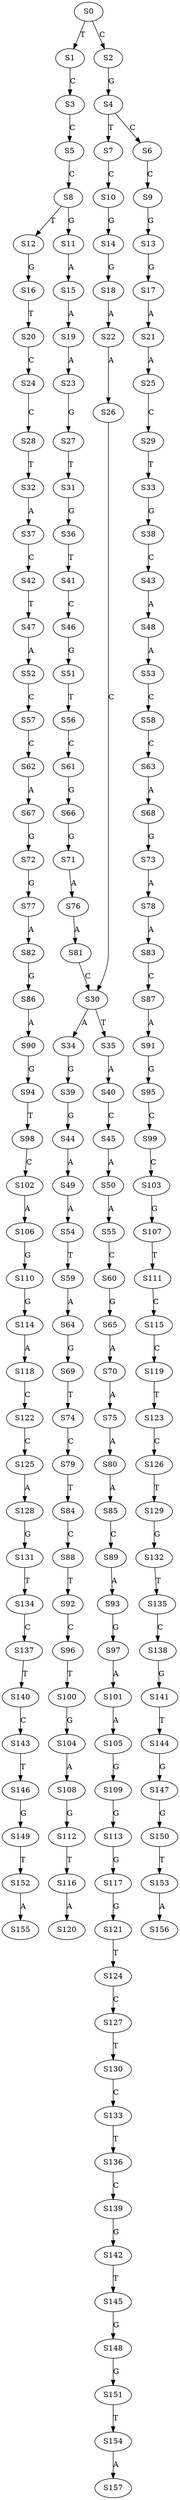 strict digraph  {
	S0 -> S1 [ label = T ];
	S0 -> S2 [ label = C ];
	S1 -> S3 [ label = C ];
	S2 -> S4 [ label = G ];
	S3 -> S5 [ label = C ];
	S4 -> S6 [ label = C ];
	S4 -> S7 [ label = T ];
	S5 -> S8 [ label = C ];
	S6 -> S9 [ label = C ];
	S7 -> S10 [ label = C ];
	S8 -> S11 [ label = G ];
	S8 -> S12 [ label = T ];
	S9 -> S13 [ label = G ];
	S10 -> S14 [ label = G ];
	S11 -> S15 [ label = A ];
	S12 -> S16 [ label = G ];
	S13 -> S17 [ label = G ];
	S14 -> S18 [ label = G ];
	S15 -> S19 [ label = A ];
	S16 -> S20 [ label = T ];
	S17 -> S21 [ label = A ];
	S18 -> S22 [ label = A ];
	S19 -> S23 [ label = A ];
	S20 -> S24 [ label = C ];
	S21 -> S25 [ label = A ];
	S22 -> S26 [ label = A ];
	S23 -> S27 [ label = G ];
	S24 -> S28 [ label = C ];
	S25 -> S29 [ label = C ];
	S26 -> S30 [ label = C ];
	S27 -> S31 [ label = T ];
	S28 -> S32 [ label = T ];
	S29 -> S33 [ label = T ];
	S30 -> S34 [ label = A ];
	S30 -> S35 [ label = T ];
	S31 -> S36 [ label = G ];
	S32 -> S37 [ label = A ];
	S33 -> S38 [ label = G ];
	S34 -> S39 [ label = G ];
	S35 -> S40 [ label = A ];
	S36 -> S41 [ label = T ];
	S37 -> S42 [ label = C ];
	S38 -> S43 [ label = C ];
	S39 -> S44 [ label = G ];
	S40 -> S45 [ label = C ];
	S41 -> S46 [ label = C ];
	S42 -> S47 [ label = T ];
	S43 -> S48 [ label = A ];
	S44 -> S49 [ label = A ];
	S45 -> S50 [ label = A ];
	S46 -> S51 [ label = G ];
	S47 -> S52 [ label = A ];
	S48 -> S53 [ label = A ];
	S49 -> S54 [ label = A ];
	S50 -> S55 [ label = A ];
	S51 -> S56 [ label = T ];
	S52 -> S57 [ label = C ];
	S53 -> S58 [ label = C ];
	S54 -> S59 [ label = T ];
	S55 -> S60 [ label = C ];
	S56 -> S61 [ label = C ];
	S57 -> S62 [ label = C ];
	S58 -> S63 [ label = C ];
	S59 -> S64 [ label = A ];
	S60 -> S65 [ label = G ];
	S61 -> S66 [ label = G ];
	S62 -> S67 [ label = A ];
	S63 -> S68 [ label = A ];
	S64 -> S69 [ label = G ];
	S65 -> S70 [ label = A ];
	S66 -> S71 [ label = G ];
	S67 -> S72 [ label = G ];
	S68 -> S73 [ label = G ];
	S69 -> S74 [ label = T ];
	S70 -> S75 [ label = A ];
	S71 -> S76 [ label = A ];
	S72 -> S77 [ label = G ];
	S73 -> S78 [ label = A ];
	S74 -> S79 [ label = C ];
	S75 -> S80 [ label = A ];
	S76 -> S81 [ label = A ];
	S77 -> S82 [ label = A ];
	S78 -> S83 [ label = A ];
	S79 -> S84 [ label = T ];
	S80 -> S85 [ label = A ];
	S81 -> S30 [ label = C ];
	S82 -> S86 [ label = G ];
	S83 -> S87 [ label = C ];
	S84 -> S88 [ label = C ];
	S85 -> S89 [ label = C ];
	S86 -> S90 [ label = A ];
	S87 -> S91 [ label = A ];
	S88 -> S92 [ label = T ];
	S89 -> S93 [ label = A ];
	S90 -> S94 [ label = G ];
	S91 -> S95 [ label = G ];
	S92 -> S96 [ label = C ];
	S93 -> S97 [ label = G ];
	S94 -> S98 [ label = T ];
	S95 -> S99 [ label = C ];
	S96 -> S100 [ label = T ];
	S97 -> S101 [ label = A ];
	S98 -> S102 [ label = C ];
	S99 -> S103 [ label = C ];
	S100 -> S104 [ label = G ];
	S101 -> S105 [ label = A ];
	S102 -> S106 [ label = A ];
	S103 -> S107 [ label = G ];
	S104 -> S108 [ label = A ];
	S105 -> S109 [ label = G ];
	S106 -> S110 [ label = G ];
	S107 -> S111 [ label = T ];
	S108 -> S112 [ label = G ];
	S109 -> S113 [ label = G ];
	S110 -> S114 [ label = G ];
	S111 -> S115 [ label = C ];
	S112 -> S116 [ label = T ];
	S113 -> S117 [ label = G ];
	S114 -> S118 [ label = A ];
	S115 -> S119 [ label = C ];
	S116 -> S120 [ label = A ];
	S117 -> S121 [ label = G ];
	S118 -> S122 [ label = C ];
	S119 -> S123 [ label = T ];
	S121 -> S124 [ label = T ];
	S122 -> S125 [ label = C ];
	S123 -> S126 [ label = C ];
	S124 -> S127 [ label = C ];
	S125 -> S128 [ label = A ];
	S126 -> S129 [ label = T ];
	S127 -> S130 [ label = T ];
	S128 -> S131 [ label = G ];
	S129 -> S132 [ label = G ];
	S130 -> S133 [ label = C ];
	S131 -> S134 [ label = T ];
	S132 -> S135 [ label = T ];
	S133 -> S136 [ label = T ];
	S134 -> S137 [ label = C ];
	S135 -> S138 [ label = C ];
	S136 -> S139 [ label = C ];
	S137 -> S140 [ label = T ];
	S138 -> S141 [ label = G ];
	S139 -> S142 [ label = G ];
	S140 -> S143 [ label = C ];
	S141 -> S144 [ label = T ];
	S142 -> S145 [ label = T ];
	S143 -> S146 [ label = T ];
	S144 -> S147 [ label = G ];
	S145 -> S148 [ label = G ];
	S146 -> S149 [ label = G ];
	S147 -> S150 [ label = G ];
	S148 -> S151 [ label = G ];
	S149 -> S152 [ label = T ];
	S150 -> S153 [ label = T ];
	S151 -> S154 [ label = T ];
	S152 -> S155 [ label = A ];
	S153 -> S156 [ label = A ];
	S154 -> S157 [ label = A ];
}
